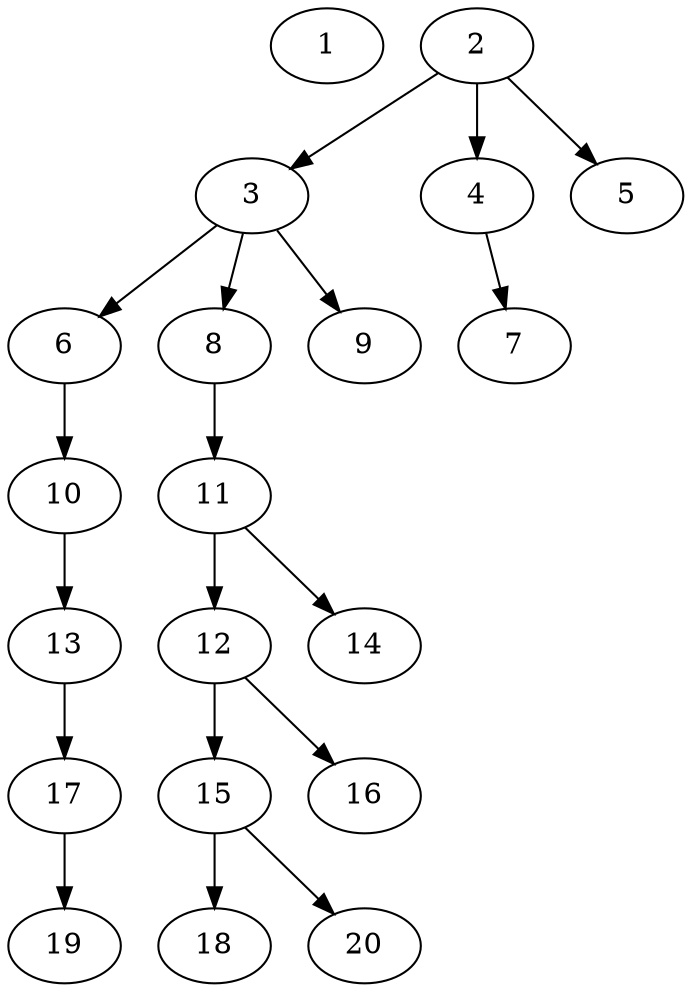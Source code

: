 // DAG automatically generated by daggen at Sat Jul 27 15:34:46 2019
// ./daggen --dot -n 20 --ccr 0.5 --fat 0.4 --regular 0.5 --density 0.4 --mindata 5242880 --maxdata 52428800 
digraph G {
  1 [size="51769344", alpha="0.08", expect_size="25884672"] 
  2 [size="49190912", alpha="0.02", expect_size="24595456"] 
  2 -> 3 [size ="24595456"]
  2 -> 4 [size ="24595456"]
  2 -> 5 [size ="24595456"]
  3 [size="102658048", alpha="0.04", expect_size="51329024"] 
  3 -> 6 [size ="51329024"]
  3 -> 8 [size ="51329024"]
  3 -> 9 [size ="51329024"]
  4 [size="103616512", alpha="0.08", expect_size="51808256"] 
  4 -> 7 [size ="51808256"]
  5 [size="60100608", alpha="0.12", expect_size="30050304"] 
  6 [size="84160512", alpha="0.08", expect_size="42080256"] 
  6 -> 10 [size ="42080256"]
  7 [size="69402624", alpha="0.04", expect_size="34701312"] 
  8 [size="31830016", alpha="0.10", expect_size="15915008"] 
  8 -> 11 [size ="15915008"]
  9 [size="56670208", alpha="0.08", expect_size="28335104"] 
  10 [size="73293824", alpha="0.04", expect_size="36646912"] 
  10 -> 13 [size ="36646912"]
  11 [size="63703040", alpha="0.16", expect_size="31851520"] 
  11 -> 12 [size ="31851520"]
  11 -> 14 [size ="31851520"]
  12 [size="99375104", alpha="0.07", expect_size="49687552"] 
  12 -> 15 [size ="49687552"]
  12 -> 16 [size ="49687552"]
  13 [size="12709888", alpha="0.14", expect_size="6354944"] 
  13 -> 17 [size ="6354944"]
  14 [size="31868928", alpha="0.03", expect_size="15934464"] 
  15 [size="70141952", alpha="0.06", expect_size="35070976"] 
  15 -> 18 [size ="35070976"]
  15 -> 20 [size ="35070976"]
  16 [size="30081024", alpha="0.19", expect_size="15040512"] 
  17 [size="69500928", alpha="0.03", expect_size="34750464"] 
  17 -> 19 [size ="34750464"]
  18 [size="88383488", alpha="0.15", expect_size="44191744"] 
  19 [size="39849984", alpha="0.03", expect_size="19924992"] 
  20 [size="76814336", alpha="0.05", expect_size="38407168"] 
}
